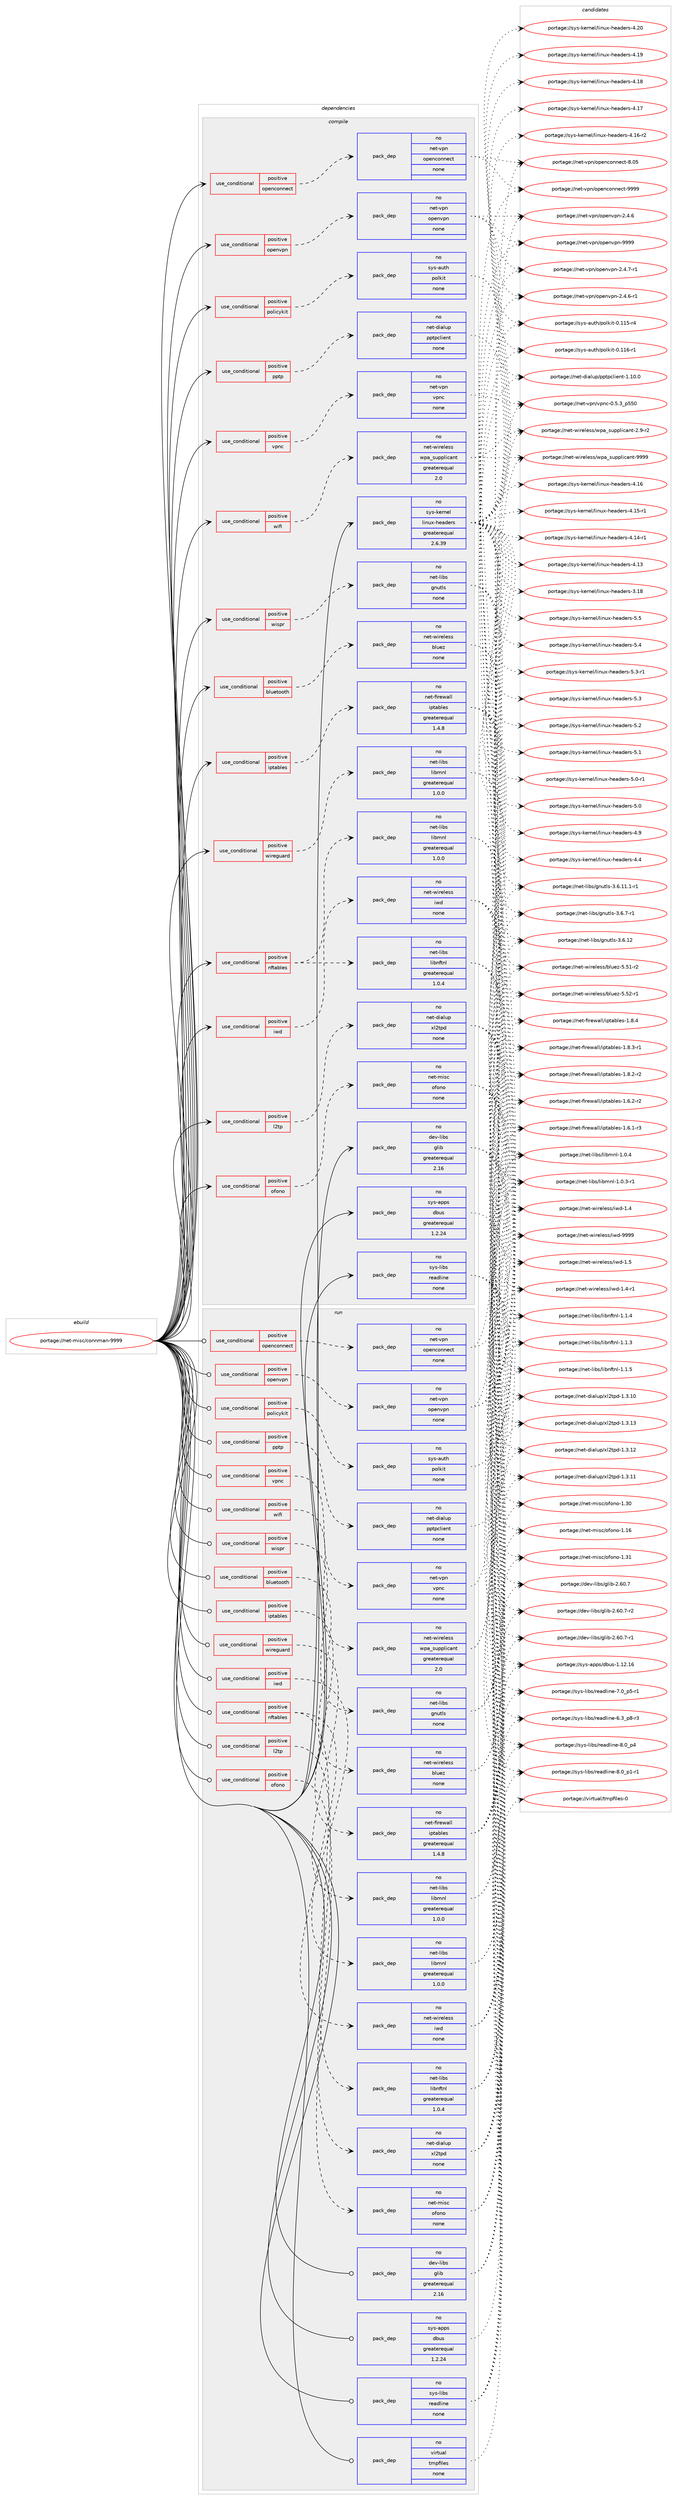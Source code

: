 digraph prolog {

# *************
# Graph options
# *************

newrank=true;
concentrate=true;
compound=true;
graph [rankdir=LR,fontname=Helvetica,fontsize=10,ranksep=1.5];#, ranksep=2.5, nodesep=0.2];
edge  [arrowhead=vee];
node  [fontname=Helvetica,fontsize=10];

# **********
# The ebuild
# **********

subgraph cluster_leftcol {
color=gray;
rank=same;
label=<<i>ebuild</i>>;
id [label="portage://net-misc/connman-9999", color=red, width=4, href="../net-misc/connman-9999.svg"];
}

# ****************
# The dependencies
# ****************

subgraph cluster_midcol {
color=gray;
label=<<i>dependencies</i>>;
subgraph cluster_compile {
fillcolor="#eeeeee";
style=filled;
label=<<i>compile</i>>;
subgraph cond18114 {
dependency84760 [label=<<TABLE BORDER="0" CELLBORDER="1" CELLSPACING="0" CELLPADDING="4"><TR><TD ROWSPAN="3" CELLPADDING="10">use_conditional</TD></TR><TR><TD>positive</TD></TR><TR><TD>bluetooth</TD></TR></TABLE>>, shape=none, color=red];
subgraph pack65014 {
dependency84761 [label=<<TABLE BORDER="0" CELLBORDER="1" CELLSPACING="0" CELLPADDING="4" WIDTH="220"><TR><TD ROWSPAN="6" CELLPADDING="30">pack_dep</TD></TR><TR><TD WIDTH="110">no</TD></TR><TR><TD>net-wireless</TD></TR><TR><TD>bluez</TD></TR><TR><TD>none</TD></TR><TR><TD></TD></TR></TABLE>>, shape=none, color=blue];
}
dependency84760:e -> dependency84761:w [weight=20,style="dashed",arrowhead="vee"];
}
id:e -> dependency84760:w [weight=20,style="solid",arrowhead="vee"];
subgraph cond18115 {
dependency84762 [label=<<TABLE BORDER="0" CELLBORDER="1" CELLSPACING="0" CELLPADDING="4"><TR><TD ROWSPAN="3" CELLPADDING="10">use_conditional</TD></TR><TR><TD>positive</TD></TR><TR><TD>iptables</TD></TR></TABLE>>, shape=none, color=red];
subgraph pack65015 {
dependency84763 [label=<<TABLE BORDER="0" CELLBORDER="1" CELLSPACING="0" CELLPADDING="4" WIDTH="220"><TR><TD ROWSPAN="6" CELLPADDING="30">pack_dep</TD></TR><TR><TD WIDTH="110">no</TD></TR><TR><TD>net-firewall</TD></TR><TR><TD>iptables</TD></TR><TR><TD>greaterequal</TD></TR><TR><TD>1.4.8</TD></TR></TABLE>>, shape=none, color=blue];
}
dependency84762:e -> dependency84763:w [weight=20,style="dashed",arrowhead="vee"];
}
id:e -> dependency84762:w [weight=20,style="solid",arrowhead="vee"];
subgraph cond18116 {
dependency84764 [label=<<TABLE BORDER="0" CELLBORDER="1" CELLSPACING="0" CELLPADDING="4"><TR><TD ROWSPAN="3" CELLPADDING="10">use_conditional</TD></TR><TR><TD>positive</TD></TR><TR><TD>iwd</TD></TR></TABLE>>, shape=none, color=red];
subgraph pack65016 {
dependency84765 [label=<<TABLE BORDER="0" CELLBORDER="1" CELLSPACING="0" CELLPADDING="4" WIDTH="220"><TR><TD ROWSPAN="6" CELLPADDING="30">pack_dep</TD></TR><TR><TD WIDTH="110">no</TD></TR><TR><TD>net-wireless</TD></TR><TR><TD>iwd</TD></TR><TR><TD>none</TD></TR><TR><TD></TD></TR></TABLE>>, shape=none, color=blue];
}
dependency84764:e -> dependency84765:w [weight=20,style="dashed",arrowhead="vee"];
}
id:e -> dependency84764:w [weight=20,style="solid",arrowhead="vee"];
subgraph cond18117 {
dependency84766 [label=<<TABLE BORDER="0" CELLBORDER="1" CELLSPACING="0" CELLPADDING="4"><TR><TD ROWSPAN="3" CELLPADDING="10">use_conditional</TD></TR><TR><TD>positive</TD></TR><TR><TD>l2tp</TD></TR></TABLE>>, shape=none, color=red];
subgraph pack65017 {
dependency84767 [label=<<TABLE BORDER="0" CELLBORDER="1" CELLSPACING="0" CELLPADDING="4" WIDTH="220"><TR><TD ROWSPAN="6" CELLPADDING="30">pack_dep</TD></TR><TR><TD WIDTH="110">no</TD></TR><TR><TD>net-dialup</TD></TR><TR><TD>xl2tpd</TD></TR><TR><TD>none</TD></TR><TR><TD></TD></TR></TABLE>>, shape=none, color=blue];
}
dependency84766:e -> dependency84767:w [weight=20,style="dashed",arrowhead="vee"];
}
id:e -> dependency84766:w [weight=20,style="solid",arrowhead="vee"];
subgraph cond18118 {
dependency84768 [label=<<TABLE BORDER="0" CELLBORDER="1" CELLSPACING="0" CELLPADDING="4"><TR><TD ROWSPAN="3" CELLPADDING="10">use_conditional</TD></TR><TR><TD>positive</TD></TR><TR><TD>nftables</TD></TR></TABLE>>, shape=none, color=red];
subgraph pack65018 {
dependency84769 [label=<<TABLE BORDER="0" CELLBORDER="1" CELLSPACING="0" CELLPADDING="4" WIDTH="220"><TR><TD ROWSPAN="6" CELLPADDING="30">pack_dep</TD></TR><TR><TD WIDTH="110">no</TD></TR><TR><TD>net-libs</TD></TR><TR><TD>libnftnl</TD></TR><TR><TD>greaterequal</TD></TR><TR><TD>1.0.4</TD></TR></TABLE>>, shape=none, color=blue];
}
dependency84768:e -> dependency84769:w [weight=20,style="dashed",arrowhead="vee"];
subgraph pack65019 {
dependency84770 [label=<<TABLE BORDER="0" CELLBORDER="1" CELLSPACING="0" CELLPADDING="4" WIDTH="220"><TR><TD ROWSPAN="6" CELLPADDING="30">pack_dep</TD></TR><TR><TD WIDTH="110">no</TD></TR><TR><TD>net-libs</TD></TR><TR><TD>libmnl</TD></TR><TR><TD>greaterequal</TD></TR><TR><TD>1.0.0</TD></TR></TABLE>>, shape=none, color=blue];
}
dependency84768:e -> dependency84770:w [weight=20,style="dashed",arrowhead="vee"];
}
id:e -> dependency84768:w [weight=20,style="solid",arrowhead="vee"];
subgraph cond18119 {
dependency84771 [label=<<TABLE BORDER="0" CELLBORDER="1" CELLSPACING="0" CELLPADDING="4"><TR><TD ROWSPAN="3" CELLPADDING="10">use_conditional</TD></TR><TR><TD>positive</TD></TR><TR><TD>ofono</TD></TR></TABLE>>, shape=none, color=red];
subgraph pack65020 {
dependency84772 [label=<<TABLE BORDER="0" CELLBORDER="1" CELLSPACING="0" CELLPADDING="4" WIDTH="220"><TR><TD ROWSPAN="6" CELLPADDING="30">pack_dep</TD></TR><TR><TD WIDTH="110">no</TD></TR><TR><TD>net-misc</TD></TR><TR><TD>ofono</TD></TR><TR><TD>none</TD></TR><TR><TD></TD></TR></TABLE>>, shape=none, color=blue];
}
dependency84771:e -> dependency84772:w [weight=20,style="dashed",arrowhead="vee"];
}
id:e -> dependency84771:w [weight=20,style="solid",arrowhead="vee"];
subgraph cond18120 {
dependency84773 [label=<<TABLE BORDER="0" CELLBORDER="1" CELLSPACING="0" CELLPADDING="4"><TR><TD ROWSPAN="3" CELLPADDING="10">use_conditional</TD></TR><TR><TD>positive</TD></TR><TR><TD>openconnect</TD></TR></TABLE>>, shape=none, color=red];
subgraph pack65021 {
dependency84774 [label=<<TABLE BORDER="0" CELLBORDER="1" CELLSPACING="0" CELLPADDING="4" WIDTH="220"><TR><TD ROWSPAN="6" CELLPADDING="30">pack_dep</TD></TR><TR><TD WIDTH="110">no</TD></TR><TR><TD>net-vpn</TD></TR><TR><TD>openconnect</TD></TR><TR><TD>none</TD></TR><TR><TD></TD></TR></TABLE>>, shape=none, color=blue];
}
dependency84773:e -> dependency84774:w [weight=20,style="dashed",arrowhead="vee"];
}
id:e -> dependency84773:w [weight=20,style="solid",arrowhead="vee"];
subgraph cond18121 {
dependency84775 [label=<<TABLE BORDER="0" CELLBORDER="1" CELLSPACING="0" CELLPADDING="4"><TR><TD ROWSPAN="3" CELLPADDING="10">use_conditional</TD></TR><TR><TD>positive</TD></TR><TR><TD>openvpn</TD></TR></TABLE>>, shape=none, color=red];
subgraph pack65022 {
dependency84776 [label=<<TABLE BORDER="0" CELLBORDER="1" CELLSPACING="0" CELLPADDING="4" WIDTH="220"><TR><TD ROWSPAN="6" CELLPADDING="30">pack_dep</TD></TR><TR><TD WIDTH="110">no</TD></TR><TR><TD>net-vpn</TD></TR><TR><TD>openvpn</TD></TR><TR><TD>none</TD></TR><TR><TD></TD></TR></TABLE>>, shape=none, color=blue];
}
dependency84775:e -> dependency84776:w [weight=20,style="dashed",arrowhead="vee"];
}
id:e -> dependency84775:w [weight=20,style="solid",arrowhead="vee"];
subgraph cond18122 {
dependency84777 [label=<<TABLE BORDER="0" CELLBORDER="1" CELLSPACING="0" CELLPADDING="4"><TR><TD ROWSPAN="3" CELLPADDING="10">use_conditional</TD></TR><TR><TD>positive</TD></TR><TR><TD>policykit</TD></TR></TABLE>>, shape=none, color=red];
subgraph pack65023 {
dependency84778 [label=<<TABLE BORDER="0" CELLBORDER="1" CELLSPACING="0" CELLPADDING="4" WIDTH="220"><TR><TD ROWSPAN="6" CELLPADDING="30">pack_dep</TD></TR><TR><TD WIDTH="110">no</TD></TR><TR><TD>sys-auth</TD></TR><TR><TD>polkit</TD></TR><TR><TD>none</TD></TR><TR><TD></TD></TR></TABLE>>, shape=none, color=blue];
}
dependency84777:e -> dependency84778:w [weight=20,style="dashed",arrowhead="vee"];
}
id:e -> dependency84777:w [weight=20,style="solid",arrowhead="vee"];
subgraph cond18123 {
dependency84779 [label=<<TABLE BORDER="0" CELLBORDER="1" CELLSPACING="0" CELLPADDING="4"><TR><TD ROWSPAN="3" CELLPADDING="10">use_conditional</TD></TR><TR><TD>positive</TD></TR><TR><TD>pptp</TD></TR></TABLE>>, shape=none, color=red];
subgraph pack65024 {
dependency84780 [label=<<TABLE BORDER="0" CELLBORDER="1" CELLSPACING="0" CELLPADDING="4" WIDTH="220"><TR><TD ROWSPAN="6" CELLPADDING="30">pack_dep</TD></TR><TR><TD WIDTH="110">no</TD></TR><TR><TD>net-dialup</TD></TR><TR><TD>pptpclient</TD></TR><TR><TD>none</TD></TR><TR><TD></TD></TR></TABLE>>, shape=none, color=blue];
}
dependency84779:e -> dependency84780:w [weight=20,style="dashed",arrowhead="vee"];
}
id:e -> dependency84779:w [weight=20,style="solid",arrowhead="vee"];
subgraph cond18124 {
dependency84781 [label=<<TABLE BORDER="0" CELLBORDER="1" CELLSPACING="0" CELLPADDING="4"><TR><TD ROWSPAN="3" CELLPADDING="10">use_conditional</TD></TR><TR><TD>positive</TD></TR><TR><TD>vpnc</TD></TR></TABLE>>, shape=none, color=red];
subgraph pack65025 {
dependency84782 [label=<<TABLE BORDER="0" CELLBORDER="1" CELLSPACING="0" CELLPADDING="4" WIDTH="220"><TR><TD ROWSPAN="6" CELLPADDING="30">pack_dep</TD></TR><TR><TD WIDTH="110">no</TD></TR><TR><TD>net-vpn</TD></TR><TR><TD>vpnc</TD></TR><TR><TD>none</TD></TR><TR><TD></TD></TR></TABLE>>, shape=none, color=blue];
}
dependency84781:e -> dependency84782:w [weight=20,style="dashed",arrowhead="vee"];
}
id:e -> dependency84781:w [weight=20,style="solid",arrowhead="vee"];
subgraph cond18125 {
dependency84783 [label=<<TABLE BORDER="0" CELLBORDER="1" CELLSPACING="0" CELLPADDING="4"><TR><TD ROWSPAN="3" CELLPADDING="10">use_conditional</TD></TR><TR><TD>positive</TD></TR><TR><TD>wifi</TD></TR></TABLE>>, shape=none, color=red];
subgraph pack65026 {
dependency84784 [label=<<TABLE BORDER="0" CELLBORDER="1" CELLSPACING="0" CELLPADDING="4" WIDTH="220"><TR><TD ROWSPAN="6" CELLPADDING="30">pack_dep</TD></TR><TR><TD WIDTH="110">no</TD></TR><TR><TD>net-wireless</TD></TR><TR><TD>wpa_supplicant</TD></TR><TR><TD>greaterequal</TD></TR><TR><TD>2.0</TD></TR></TABLE>>, shape=none, color=blue];
}
dependency84783:e -> dependency84784:w [weight=20,style="dashed",arrowhead="vee"];
}
id:e -> dependency84783:w [weight=20,style="solid",arrowhead="vee"];
subgraph cond18126 {
dependency84785 [label=<<TABLE BORDER="0" CELLBORDER="1" CELLSPACING="0" CELLPADDING="4"><TR><TD ROWSPAN="3" CELLPADDING="10">use_conditional</TD></TR><TR><TD>positive</TD></TR><TR><TD>wireguard</TD></TR></TABLE>>, shape=none, color=red];
subgraph pack65027 {
dependency84786 [label=<<TABLE BORDER="0" CELLBORDER="1" CELLSPACING="0" CELLPADDING="4" WIDTH="220"><TR><TD ROWSPAN="6" CELLPADDING="30">pack_dep</TD></TR><TR><TD WIDTH="110">no</TD></TR><TR><TD>net-libs</TD></TR><TR><TD>libmnl</TD></TR><TR><TD>greaterequal</TD></TR><TR><TD>1.0.0</TD></TR></TABLE>>, shape=none, color=blue];
}
dependency84785:e -> dependency84786:w [weight=20,style="dashed",arrowhead="vee"];
}
id:e -> dependency84785:w [weight=20,style="solid",arrowhead="vee"];
subgraph cond18127 {
dependency84787 [label=<<TABLE BORDER="0" CELLBORDER="1" CELLSPACING="0" CELLPADDING="4"><TR><TD ROWSPAN="3" CELLPADDING="10">use_conditional</TD></TR><TR><TD>positive</TD></TR><TR><TD>wispr</TD></TR></TABLE>>, shape=none, color=red];
subgraph pack65028 {
dependency84788 [label=<<TABLE BORDER="0" CELLBORDER="1" CELLSPACING="0" CELLPADDING="4" WIDTH="220"><TR><TD ROWSPAN="6" CELLPADDING="30">pack_dep</TD></TR><TR><TD WIDTH="110">no</TD></TR><TR><TD>net-libs</TD></TR><TR><TD>gnutls</TD></TR><TR><TD>none</TD></TR><TR><TD></TD></TR></TABLE>>, shape=none, color=blue];
}
dependency84787:e -> dependency84788:w [weight=20,style="dashed",arrowhead="vee"];
}
id:e -> dependency84787:w [weight=20,style="solid",arrowhead="vee"];
subgraph pack65029 {
dependency84789 [label=<<TABLE BORDER="0" CELLBORDER="1" CELLSPACING="0" CELLPADDING="4" WIDTH="220"><TR><TD ROWSPAN="6" CELLPADDING="30">pack_dep</TD></TR><TR><TD WIDTH="110">no</TD></TR><TR><TD>dev-libs</TD></TR><TR><TD>glib</TD></TR><TR><TD>greaterequal</TD></TR><TR><TD>2.16</TD></TR></TABLE>>, shape=none, color=blue];
}
id:e -> dependency84789:w [weight=20,style="solid",arrowhead="vee"];
subgraph pack65030 {
dependency84790 [label=<<TABLE BORDER="0" CELLBORDER="1" CELLSPACING="0" CELLPADDING="4" WIDTH="220"><TR><TD ROWSPAN="6" CELLPADDING="30">pack_dep</TD></TR><TR><TD WIDTH="110">no</TD></TR><TR><TD>sys-apps</TD></TR><TR><TD>dbus</TD></TR><TR><TD>greaterequal</TD></TR><TR><TD>1.2.24</TD></TR></TABLE>>, shape=none, color=blue];
}
id:e -> dependency84790:w [weight=20,style="solid",arrowhead="vee"];
subgraph pack65031 {
dependency84791 [label=<<TABLE BORDER="0" CELLBORDER="1" CELLSPACING="0" CELLPADDING="4" WIDTH="220"><TR><TD ROWSPAN="6" CELLPADDING="30">pack_dep</TD></TR><TR><TD WIDTH="110">no</TD></TR><TR><TD>sys-kernel</TD></TR><TR><TD>linux-headers</TD></TR><TR><TD>greaterequal</TD></TR><TR><TD>2.6.39</TD></TR></TABLE>>, shape=none, color=blue];
}
id:e -> dependency84791:w [weight=20,style="solid",arrowhead="vee"];
subgraph pack65032 {
dependency84792 [label=<<TABLE BORDER="0" CELLBORDER="1" CELLSPACING="0" CELLPADDING="4" WIDTH="220"><TR><TD ROWSPAN="6" CELLPADDING="30">pack_dep</TD></TR><TR><TD WIDTH="110">no</TD></TR><TR><TD>sys-libs</TD></TR><TR><TD>readline</TD></TR><TR><TD>none</TD></TR><TR><TD></TD></TR></TABLE>>, shape=none, color=blue];
}
id:e -> dependency84792:w [weight=20,style="solid",arrowhead="vee"];
}
subgraph cluster_compileandrun {
fillcolor="#eeeeee";
style=filled;
label=<<i>compile and run</i>>;
}
subgraph cluster_run {
fillcolor="#eeeeee";
style=filled;
label=<<i>run</i>>;
subgraph cond18128 {
dependency84793 [label=<<TABLE BORDER="0" CELLBORDER="1" CELLSPACING="0" CELLPADDING="4"><TR><TD ROWSPAN="3" CELLPADDING="10">use_conditional</TD></TR><TR><TD>positive</TD></TR><TR><TD>bluetooth</TD></TR></TABLE>>, shape=none, color=red];
subgraph pack65033 {
dependency84794 [label=<<TABLE BORDER="0" CELLBORDER="1" CELLSPACING="0" CELLPADDING="4" WIDTH="220"><TR><TD ROWSPAN="6" CELLPADDING="30">pack_dep</TD></TR><TR><TD WIDTH="110">no</TD></TR><TR><TD>net-wireless</TD></TR><TR><TD>bluez</TD></TR><TR><TD>none</TD></TR><TR><TD></TD></TR></TABLE>>, shape=none, color=blue];
}
dependency84793:e -> dependency84794:w [weight=20,style="dashed",arrowhead="vee"];
}
id:e -> dependency84793:w [weight=20,style="solid",arrowhead="odot"];
subgraph cond18129 {
dependency84795 [label=<<TABLE BORDER="0" CELLBORDER="1" CELLSPACING="0" CELLPADDING="4"><TR><TD ROWSPAN="3" CELLPADDING="10">use_conditional</TD></TR><TR><TD>positive</TD></TR><TR><TD>iptables</TD></TR></TABLE>>, shape=none, color=red];
subgraph pack65034 {
dependency84796 [label=<<TABLE BORDER="0" CELLBORDER="1" CELLSPACING="0" CELLPADDING="4" WIDTH="220"><TR><TD ROWSPAN="6" CELLPADDING="30">pack_dep</TD></TR><TR><TD WIDTH="110">no</TD></TR><TR><TD>net-firewall</TD></TR><TR><TD>iptables</TD></TR><TR><TD>greaterequal</TD></TR><TR><TD>1.4.8</TD></TR></TABLE>>, shape=none, color=blue];
}
dependency84795:e -> dependency84796:w [weight=20,style="dashed",arrowhead="vee"];
}
id:e -> dependency84795:w [weight=20,style="solid",arrowhead="odot"];
subgraph cond18130 {
dependency84797 [label=<<TABLE BORDER="0" CELLBORDER="1" CELLSPACING="0" CELLPADDING="4"><TR><TD ROWSPAN="3" CELLPADDING="10">use_conditional</TD></TR><TR><TD>positive</TD></TR><TR><TD>iwd</TD></TR></TABLE>>, shape=none, color=red];
subgraph pack65035 {
dependency84798 [label=<<TABLE BORDER="0" CELLBORDER="1" CELLSPACING="0" CELLPADDING="4" WIDTH="220"><TR><TD ROWSPAN="6" CELLPADDING="30">pack_dep</TD></TR><TR><TD WIDTH="110">no</TD></TR><TR><TD>net-wireless</TD></TR><TR><TD>iwd</TD></TR><TR><TD>none</TD></TR><TR><TD></TD></TR></TABLE>>, shape=none, color=blue];
}
dependency84797:e -> dependency84798:w [weight=20,style="dashed",arrowhead="vee"];
}
id:e -> dependency84797:w [weight=20,style="solid",arrowhead="odot"];
subgraph cond18131 {
dependency84799 [label=<<TABLE BORDER="0" CELLBORDER="1" CELLSPACING="0" CELLPADDING="4"><TR><TD ROWSPAN="3" CELLPADDING="10">use_conditional</TD></TR><TR><TD>positive</TD></TR><TR><TD>l2tp</TD></TR></TABLE>>, shape=none, color=red];
subgraph pack65036 {
dependency84800 [label=<<TABLE BORDER="0" CELLBORDER="1" CELLSPACING="0" CELLPADDING="4" WIDTH="220"><TR><TD ROWSPAN="6" CELLPADDING="30">pack_dep</TD></TR><TR><TD WIDTH="110">no</TD></TR><TR><TD>net-dialup</TD></TR><TR><TD>xl2tpd</TD></TR><TR><TD>none</TD></TR><TR><TD></TD></TR></TABLE>>, shape=none, color=blue];
}
dependency84799:e -> dependency84800:w [weight=20,style="dashed",arrowhead="vee"];
}
id:e -> dependency84799:w [weight=20,style="solid",arrowhead="odot"];
subgraph cond18132 {
dependency84801 [label=<<TABLE BORDER="0" CELLBORDER="1" CELLSPACING="0" CELLPADDING="4"><TR><TD ROWSPAN="3" CELLPADDING="10">use_conditional</TD></TR><TR><TD>positive</TD></TR><TR><TD>nftables</TD></TR></TABLE>>, shape=none, color=red];
subgraph pack65037 {
dependency84802 [label=<<TABLE BORDER="0" CELLBORDER="1" CELLSPACING="0" CELLPADDING="4" WIDTH="220"><TR><TD ROWSPAN="6" CELLPADDING="30">pack_dep</TD></TR><TR><TD WIDTH="110">no</TD></TR><TR><TD>net-libs</TD></TR><TR><TD>libnftnl</TD></TR><TR><TD>greaterequal</TD></TR><TR><TD>1.0.4</TD></TR></TABLE>>, shape=none, color=blue];
}
dependency84801:e -> dependency84802:w [weight=20,style="dashed",arrowhead="vee"];
subgraph pack65038 {
dependency84803 [label=<<TABLE BORDER="0" CELLBORDER="1" CELLSPACING="0" CELLPADDING="4" WIDTH="220"><TR><TD ROWSPAN="6" CELLPADDING="30">pack_dep</TD></TR><TR><TD WIDTH="110">no</TD></TR><TR><TD>net-libs</TD></TR><TR><TD>libmnl</TD></TR><TR><TD>greaterequal</TD></TR><TR><TD>1.0.0</TD></TR></TABLE>>, shape=none, color=blue];
}
dependency84801:e -> dependency84803:w [weight=20,style="dashed",arrowhead="vee"];
}
id:e -> dependency84801:w [weight=20,style="solid",arrowhead="odot"];
subgraph cond18133 {
dependency84804 [label=<<TABLE BORDER="0" CELLBORDER="1" CELLSPACING="0" CELLPADDING="4"><TR><TD ROWSPAN="3" CELLPADDING="10">use_conditional</TD></TR><TR><TD>positive</TD></TR><TR><TD>ofono</TD></TR></TABLE>>, shape=none, color=red];
subgraph pack65039 {
dependency84805 [label=<<TABLE BORDER="0" CELLBORDER="1" CELLSPACING="0" CELLPADDING="4" WIDTH="220"><TR><TD ROWSPAN="6" CELLPADDING="30">pack_dep</TD></TR><TR><TD WIDTH="110">no</TD></TR><TR><TD>net-misc</TD></TR><TR><TD>ofono</TD></TR><TR><TD>none</TD></TR><TR><TD></TD></TR></TABLE>>, shape=none, color=blue];
}
dependency84804:e -> dependency84805:w [weight=20,style="dashed",arrowhead="vee"];
}
id:e -> dependency84804:w [weight=20,style="solid",arrowhead="odot"];
subgraph cond18134 {
dependency84806 [label=<<TABLE BORDER="0" CELLBORDER="1" CELLSPACING="0" CELLPADDING="4"><TR><TD ROWSPAN="3" CELLPADDING="10">use_conditional</TD></TR><TR><TD>positive</TD></TR><TR><TD>openconnect</TD></TR></TABLE>>, shape=none, color=red];
subgraph pack65040 {
dependency84807 [label=<<TABLE BORDER="0" CELLBORDER="1" CELLSPACING="0" CELLPADDING="4" WIDTH="220"><TR><TD ROWSPAN="6" CELLPADDING="30">pack_dep</TD></TR><TR><TD WIDTH="110">no</TD></TR><TR><TD>net-vpn</TD></TR><TR><TD>openconnect</TD></TR><TR><TD>none</TD></TR><TR><TD></TD></TR></TABLE>>, shape=none, color=blue];
}
dependency84806:e -> dependency84807:w [weight=20,style="dashed",arrowhead="vee"];
}
id:e -> dependency84806:w [weight=20,style="solid",arrowhead="odot"];
subgraph cond18135 {
dependency84808 [label=<<TABLE BORDER="0" CELLBORDER="1" CELLSPACING="0" CELLPADDING="4"><TR><TD ROWSPAN="3" CELLPADDING="10">use_conditional</TD></TR><TR><TD>positive</TD></TR><TR><TD>openvpn</TD></TR></TABLE>>, shape=none, color=red];
subgraph pack65041 {
dependency84809 [label=<<TABLE BORDER="0" CELLBORDER="1" CELLSPACING="0" CELLPADDING="4" WIDTH="220"><TR><TD ROWSPAN="6" CELLPADDING="30">pack_dep</TD></TR><TR><TD WIDTH="110">no</TD></TR><TR><TD>net-vpn</TD></TR><TR><TD>openvpn</TD></TR><TR><TD>none</TD></TR><TR><TD></TD></TR></TABLE>>, shape=none, color=blue];
}
dependency84808:e -> dependency84809:w [weight=20,style="dashed",arrowhead="vee"];
}
id:e -> dependency84808:w [weight=20,style="solid",arrowhead="odot"];
subgraph cond18136 {
dependency84810 [label=<<TABLE BORDER="0" CELLBORDER="1" CELLSPACING="0" CELLPADDING="4"><TR><TD ROWSPAN="3" CELLPADDING="10">use_conditional</TD></TR><TR><TD>positive</TD></TR><TR><TD>policykit</TD></TR></TABLE>>, shape=none, color=red];
subgraph pack65042 {
dependency84811 [label=<<TABLE BORDER="0" CELLBORDER="1" CELLSPACING="0" CELLPADDING="4" WIDTH="220"><TR><TD ROWSPAN="6" CELLPADDING="30">pack_dep</TD></TR><TR><TD WIDTH="110">no</TD></TR><TR><TD>sys-auth</TD></TR><TR><TD>polkit</TD></TR><TR><TD>none</TD></TR><TR><TD></TD></TR></TABLE>>, shape=none, color=blue];
}
dependency84810:e -> dependency84811:w [weight=20,style="dashed",arrowhead="vee"];
}
id:e -> dependency84810:w [weight=20,style="solid",arrowhead="odot"];
subgraph cond18137 {
dependency84812 [label=<<TABLE BORDER="0" CELLBORDER="1" CELLSPACING="0" CELLPADDING="4"><TR><TD ROWSPAN="3" CELLPADDING="10">use_conditional</TD></TR><TR><TD>positive</TD></TR><TR><TD>pptp</TD></TR></TABLE>>, shape=none, color=red];
subgraph pack65043 {
dependency84813 [label=<<TABLE BORDER="0" CELLBORDER="1" CELLSPACING="0" CELLPADDING="4" WIDTH="220"><TR><TD ROWSPAN="6" CELLPADDING="30">pack_dep</TD></TR><TR><TD WIDTH="110">no</TD></TR><TR><TD>net-dialup</TD></TR><TR><TD>pptpclient</TD></TR><TR><TD>none</TD></TR><TR><TD></TD></TR></TABLE>>, shape=none, color=blue];
}
dependency84812:e -> dependency84813:w [weight=20,style="dashed",arrowhead="vee"];
}
id:e -> dependency84812:w [weight=20,style="solid",arrowhead="odot"];
subgraph cond18138 {
dependency84814 [label=<<TABLE BORDER="0" CELLBORDER="1" CELLSPACING="0" CELLPADDING="4"><TR><TD ROWSPAN="3" CELLPADDING="10">use_conditional</TD></TR><TR><TD>positive</TD></TR><TR><TD>vpnc</TD></TR></TABLE>>, shape=none, color=red];
subgraph pack65044 {
dependency84815 [label=<<TABLE BORDER="0" CELLBORDER="1" CELLSPACING="0" CELLPADDING="4" WIDTH="220"><TR><TD ROWSPAN="6" CELLPADDING="30">pack_dep</TD></TR><TR><TD WIDTH="110">no</TD></TR><TR><TD>net-vpn</TD></TR><TR><TD>vpnc</TD></TR><TR><TD>none</TD></TR><TR><TD></TD></TR></TABLE>>, shape=none, color=blue];
}
dependency84814:e -> dependency84815:w [weight=20,style="dashed",arrowhead="vee"];
}
id:e -> dependency84814:w [weight=20,style="solid",arrowhead="odot"];
subgraph cond18139 {
dependency84816 [label=<<TABLE BORDER="0" CELLBORDER="1" CELLSPACING="0" CELLPADDING="4"><TR><TD ROWSPAN="3" CELLPADDING="10">use_conditional</TD></TR><TR><TD>positive</TD></TR><TR><TD>wifi</TD></TR></TABLE>>, shape=none, color=red];
subgraph pack65045 {
dependency84817 [label=<<TABLE BORDER="0" CELLBORDER="1" CELLSPACING="0" CELLPADDING="4" WIDTH="220"><TR><TD ROWSPAN="6" CELLPADDING="30">pack_dep</TD></TR><TR><TD WIDTH="110">no</TD></TR><TR><TD>net-wireless</TD></TR><TR><TD>wpa_supplicant</TD></TR><TR><TD>greaterequal</TD></TR><TR><TD>2.0</TD></TR></TABLE>>, shape=none, color=blue];
}
dependency84816:e -> dependency84817:w [weight=20,style="dashed",arrowhead="vee"];
}
id:e -> dependency84816:w [weight=20,style="solid",arrowhead="odot"];
subgraph cond18140 {
dependency84818 [label=<<TABLE BORDER="0" CELLBORDER="1" CELLSPACING="0" CELLPADDING="4"><TR><TD ROWSPAN="3" CELLPADDING="10">use_conditional</TD></TR><TR><TD>positive</TD></TR><TR><TD>wireguard</TD></TR></TABLE>>, shape=none, color=red];
subgraph pack65046 {
dependency84819 [label=<<TABLE BORDER="0" CELLBORDER="1" CELLSPACING="0" CELLPADDING="4" WIDTH="220"><TR><TD ROWSPAN="6" CELLPADDING="30">pack_dep</TD></TR><TR><TD WIDTH="110">no</TD></TR><TR><TD>net-libs</TD></TR><TR><TD>libmnl</TD></TR><TR><TD>greaterequal</TD></TR><TR><TD>1.0.0</TD></TR></TABLE>>, shape=none, color=blue];
}
dependency84818:e -> dependency84819:w [weight=20,style="dashed",arrowhead="vee"];
}
id:e -> dependency84818:w [weight=20,style="solid",arrowhead="odot"];
subgraph cond18141 {
dependency84820 [label=<<TABLE BORDER="0" CELLBORDER="1" CELLSPACING="0" CELLPADDING="4"><TR><TD ROWSPAN="3" CELLPADDING="10">use_conditional</TD></TR><TR><TD>positive</TD></TR><TR><TD>wispr</TD></TR></TABLE>>, shape=none, color=red];
subgraph pack65047 {
dependency84821 [label=<<TABLE BORDER="0" CELLBORDER="1" CELLSPACING="0" CELLPADDING="4" WIDTH="220"><TR><TD ROWSPAN="6" CELLPADDING="30">pack_dep</TD></TR><TR><TD WIDTH="110">no</TD></TR><TR><TD>net-libs</TD></TR><TR><TD>gnutls</TD></TR><TR><TD>none</TD></TR><TR><TD></TD></TR></TABLE>>, shape=none, color=blue];
}
dependency84820:e -> dependency84821:w [weight=20,style="dashed",arrowhead="vee"];
}
id:e -> dependency84820:w [weight=20,style="solid",arrowhead="odot"];
subgraph pack65048 {
dependency84822 [label=<<TABLE BORDER="0" CELLBORDER="1" CELLSPACING="0" CELLPADDING="4" WIDTH="220"><TR><TD ROWSPAN="6" CELLPADDING="30">pack_dep</TD></TR><TR><TD WIDTH="110">no</TD></TR><TR><TD>dev-libs</TD></TR><TR><TD>glib</TD></TR><TR><TD>greaterequal</TD></TR><TR><TD>2.16</TD></TR></TABLE>>, shape=none, color=blue];
}
id:e -> dependency84822:w [weight=20,style="solid",arrowhead="odot"];
subgraph pack65049 {
dependency84823 [label=<<TABLE BORDER="0" CELLBORDER="1" CELLSPACING="0" CELLPADDING="4" WIDTH="220"><TR><TD ROWSPAN="6" CELLPADDING="30">pack_dep</TD></TR><TR><TD WIDTH="110">no</TD></TR><TR><TD>sys-apps</TD></TR><TR><TD>dbus</TD></TR><TR><TD>greaterequal</TD></TR><TR><TD>1.2.24</TD></TR></TABLE>>, shape=none, color=blue];
}
id:e -> dependency84823:w [weight=20,style="solid",arrowhead="odot"];
subgraph pack65050 {
dependency84824 [label=<<TABLE BORDER="0" CELLBORDER="1" CELLSPACING="0" CELLPADDING="4" WIDTH="220"><TR><TD ROWSPAN="6" CELLPADDING="30">pack_dep</TD></TR><TR><TD WIDTH="110">no</TD></TR><TR><TD>sys-libs</TD></TR><TR><TD>readline</TD></TR><TR><TD>none</TD></TR><TR><TD></TD></TR></TABLE>>, shape=none, color=blue];
}
id:e -> dependency84824:w [weight=20,style="solid",arrowhead="odot"];
subgraph pack65051 {
dependency84825 [label=<<TABLE BORDER="0" CELLBORDER="1" CELLSPACING="0" CELLPADDING="4" WIDTH="220"><TR><TD ROWSPAN="6" CELLPADDING="30">pack_dep</TD></TR><TR><TD WIDTH="110">no</TD></TR><TR><TD>virtual</TD></TR><TR><TD>tmpfiles</TD></TR><TR><TD>none</TD></TR><TR><TD></TD></TR></TABLE>>, shape=none, color=blue];
}
id:e -> dependency84825:w [weight=20,style="solid",arrowhead="odot"];
}
}

# **************
# The candidates
# **************

subgraph cluster_choices {
rank=same;
color=gray;
label=<<i>candidates</i>>;

subgraph choice65014 {
color=black;
nodesep=1;
choice11010111645119105114101108101115115479810811710112245534653504511449 [label="portage://net-wireless/bluez-5.52-r1", color=red, width=4,href="../net-wireless/bluez-5.52-r1.svg"];
choice11010111645119105114101108101115115479810811710112245534653494511450 [label="portage://net-wireless/bluez-5.51-r2", color=red, width=4,href="../net-wireless/bluez-5.51-r2.svg"];
dependency84761:e -> choice11010111645119105114101108101115115479810811710112245534653504511449:w [style=dotted,weight="100"];
dependency84761:e -> choice11010111645119105114101108101115115479810811710112245534653494511450:w [style=dotted,weight="100"];
}
subgraph choice65015 {
color=black;
nodesep=1;
choice1101011164510210511410111997108108471051121169798108101115454946564652 [label="portage://net-firewall/iptables-1.8.4", color=red, width=4,href="../net-firewall/iptables-1.8.4.svg"];
choice11010111645102105114101119971081084710511211697981081011154549465646514511449 [label="portage://net-firewall/iptables-1.8.3-r1", color=red, width=4,href="../net-firewall/iptables-1.8.3-r1.svg"];
choice11010111645102105114101119971081084710511211697981081011154549465646504511450 [label="portage://net-firewall/iptables-1.8.2-r2", color=red, width=4,href="../net-firewall/iptables-1.8.2-r2.svg"];
choice11010111645102105114101119971081084710511211697981081011154549465446504511450 [label="portage://net-firewall/iptables-1.6.2-r2", color=red, width=4,href="../net-firewall/iptables-1.6.2-r2.svg"];
choice11010111645102105114101119971081084710511211697981081011154549465446494511451 [label="portage://net-firewall/iptables-1.6.1-r3", color=red, width=4,href="../net-firewall/iptables-1.6.1-r3.svg"];
dependency84763:e -> choice1101011164510210511410111997108108471051121169798108101115454946564652:w [style=dotted,weight="100"];
dependency84763:e -> choice11010111645102105114101119971081084710511211697981081011154549465646514511449:w [style=dotted,weight="100"];
dependency84763:e -> choice11010111645102105114101119971081084710511211697981081011154549465646504511450:w [style=dotted,weight="100"];
dependency84763:e -> choice11010111645102105114101119971081084710511211697981081011154549465446504511450:w [style=dotted,weight="100"];
dependency84763:e -> choice11010111645102105114101119971081084710511211697981081011154549465446494511451:w [style=dotted,weight="100"];
}
subgraph choice65016 {
color=black;
nodesep=1;
choice11010111645119105114101108101115115471051191004557575757 [label="portage://net-wireless/iwd-9999", color=red, width=4,href="../net-wireless/iwd-9999.svg"];
choice110101116451191051141011081011151154710511910045494653 [label="portage://net-wireless/iwd-1.5", color=red, width=4,href="../net-wireless/iwd-1.5.svg"];
choice1101011164511910511410110810111511547105119100454946524511449 [label="portage://net-wireless/iwd-1.4-r1", color=red, width=4,href="../net-wireless/iwd-1.4-r1.svg"];
choice110101116451191051141011081011151154710511910045494652 [label="portage://net-wireless/iwd-1.4", color=red, width=4,href="../net-wireless/iwd-1.4.svg"];
dependency84765:e -> choice11010111645119105114101108101115115471051191004557575757:w [style=dotted,weight="100"];
dependency84765:e -> choice110101116451191051141011081011151154710511910045494653:w [style=dotted,weight="100"];
dependency84765:e -> choice1101011164511910511410110810111511547105119100454946524511449:w [style=dotted,weight="100"];
dependency84765:e -> choice110101116451191051141011081011151154710511910045494652:w [style=dotted,weight="100"];
}
subgraph choice65017 {
color=black;
nodesep=1;
choice1101011164510010597108117112471201085011611210045494651464951 [label="portage://net-dialup/xl2tpd-1.3.13", color=red, width=4,href="../net-dialup/xl2tpd-1.3.13.svg"];
choice1101011164510010597108117112471201085011611210045494651464950 [label="portage://net-dialup/xl2tpd-1.3.12", color=red, width=4,href="../net-dialup/xl2tpd-1.3.12.svg"];
choice1101011164510010597108117112471201085011611210045494651464949 [label="portage://net-dialup/xl2tpd-1.3.11", color=red, width=4,href="../net-dialup/xl2tpd-1.3.11.svg"];
choice1101011164510010597108117112471201085011611210045494651464948 [label="portage://net-dialup/xl2tpd-1.3.10", color=red, width=4,href="../net-dialup/xl2tpd-1.3.10.svg"];
dependency84767:e -> choice1101011164510010597108117112471201085011611210045494651464951:w [style=dotted,weight="100"];
dependency84767:e -> choice1101011164510010597108117112471201085011611210045494651464950:w [style=dotted,weight="100"];
dependency84767:e -> choice1101011164510010597108117112471201085011611210045494651464949:w [style=dotted,weight="100"];
dependency84767:e -> choice1101011164510010597108117112471201085011611210045494651464948:w [style=dotted,weight="100"];
}
subgraph choice65018 {
color=black;
nodesep=1;
choice11010111645108105981154710810598110102116110108454946494653 [label="portage://net-libs/libnftnl-1.1.5", color=red, width=4,href="../net-libs/libnftnl-1.1.5.svg"];
choice11010111645108105981154710810598110102116110108454946494652 [label="portage://net-libs/libnftnl-1.1.4", color=red, width=4,href="../net-libs/libnftnl-1.1.4.svg"];
choice11010111645108105981154710810598110102116110108454946494651 [label="portage://net-libs/libnftnl-1.1.3", color=red, width=4,href="../net-libs/libnftnl-1.1.3.svg"];
dependency84769:e -> choice11010111645108105981154710810598110102116110108454946494653:w [style=dotted,weight="100"];
dependency84769:e -> choice11010111645108105981154710810598110102116110108454946494652:w [style=dotted,weight="100"];
dependency84769:e -> choice11010111645108105981154710810598110102116110108454946494651:w [style=dotted,weight="100"];
}
subgraph choice65019 {
color=black;
nodesep=1;
choice11010111645108105981154710810598109110108454946484652 [label="portage://net-libs/libmnl-1.0.4", color=red, width=4,href="../net-libs/libmnl-1.0.4.svg"];
choice110101116451081059811547108105981091101084549464846514511449 [label="portage://net-libs/libmnl-1.0.3-r1", color=red, width=4,href="../net-libs/libmnl-1.0.3-r1.svg"];
dependency84770:e -> choice11010111645108105981154710810598109110108454946484652:w [style=dotted,weight="100"];
dependency84770:e -> choice110101116451081059811547108105981091101084549464846514511449:w [style=dotted,weight="100"];
}
subgraph choice65020 {
color=black;
nodesep=1;
choice1101011164510910511599471111021111101114549465149 [label="portage://net-misc/ofono-1.31", color=red, width=4,href="../net-misc/ofono-1.31.svg"];
choice1101011164510910511599471111021111101114549465148 [label="portage://net-misc/ofono-1.30", color=red, width=4,href="../net-misc/ofono-1.30.svg"];
choice1101011164510910511599471111021111101114549464954 [label="portage://net-misc/ofono-1.16", color=red, width=4,href="../net-misc/ofono-1.16.svg"];
dependency84772:e -> choice1101011164510910511599471111021111101114549465149:w [style=dotted,weight="100"];
dependency84772:e -> choice1101011164510910511599471111021111101114549465148:w [style=dotted,weight="100"];
dependency84772:e -> choice1101011164510910511599471111021111101114549464954:w [style=dotted,weight="100"];
}
subgraph choice65021 {
color=black;
nodesep=1;
choice110101116451181121104711111210111099111110110101991164557575757 [label="portage://net-vpn/openconnect-9999", color=red, width=4,href="../net-vpn/openconnect-9999.svg"];
choice110101116451181121104711111210111099111110110101991164556464853 [label="portage://net-vpn/openconnect-8.05", color=red, width=4,href="../net-vpn/openconnect-8.05.svg"];
dependency84774:e -> choice110101116451181121104711111210111099111110110101991164557575757:w [style=dotted,weight="100"];
dependency84774:e -> choice110101116451181121104711111210111099111110110101991164556464853:w [style=dotted,weight="100"];
}
subgraph choice65022 {
color=black;
nodesep=1;
choice11010111645118112110471111121011101181121104557575757 [label="portage://net-vpn/openvpn-9999", color=red, width=4,href="../net-vpn/openvpn-9999.svg"];
choice11010111645118112110471111121011101181121104550465246554511449 [label="portage://net-vpn/openvpn-2.4.7-r1", color=red, width=4,href="../net-vpn/openvpn-2.4.7-r1.svg"];
choice11010111645118112110471111121011101181121104550465246544511449 [label="portage://net-vpn/openvpn-2.4.6-r1", color=red, width=4,href="../net-vpn/openvpn-2.4.6-r1.svg"];
choice1101011164511811211047111112101110118112110455046524654 [label="portage://net-vpn/openvpn-2.4.6", color=red, width=4,href="../net-vpn/openvpn-2.4.6.svg"];
dependency84776:e -> choice11010111645118112110471111121011101181121104557575757:w [style=dotted,weight="100"];
dependency84776:e -> choice11010111645118112110471111121011101181121104550465246554511449:w [style=dotted,weight="100"];
dependency84776:e -> choice11010111645118112110471111121011101181121104550465246544511449:w [style=dotted,weight="100"];
dependency84776:e -> choice1101011164511811211047111112101110118112110455046524654:w [style=dotted,weight="100"];
}
subgraph choice65023 {
color=black;
nodesep=1;
choice1151211154597117116104471121111081071051164548464949544511449 [label="portage://sys-auth/polkit-0.116-r1", color=red, width=4,href="../sys-auth/polkit-0.116-r1.svg"];
choice1151211154597117116104471121111081071051164548464949534511452 [label="portage://sys-auth/polkit-0.115-r4", color=red, width=4,href="../sys-auth/polkit-0.115-r4.svg"];
dependency84778:e -> choice1151211154597117116104471121111081071051164548464949544511449:w [style=dotted,weight="100"];
dependency84778:e -> choice1151211154597117116104471121111081071051164548464949534511452:w [style=dotted,weight="100"];
}
subgraph choice65024 {
color=black;
nodesep=1;
choice1101011164510010597108117112471121121161129910810510111011645494649484648 [label="portage://net-dialup/pptpclient-1.10.0", color=red, width=4,href="../net-dialup/pptpclient-1.10.0.svg"];
dependency84780:e -> choice1101011164510010597108117112471121121161129910810510111011645494649484648:w [style=dotted,weight="100"];
}
subgraph choice65025 {
color=black;
nodesep=1;
choice11010111645118112110471181121109945484653465195112535348 [label="portage://net-vpn/vpnc-0.5.3_p550", color=red, width=4,href="../net-vpn/vpnc-0.5.3_p550.svg"];
dependency84782:e -> choice11010111645118112110471181121109945484653465195112535348:w [style=dotted,weight="100"];
}
subgraph choice65026 {
color=black;
nodesep=1;
choice1101011164511910511410110810111511547119112979511511711211210810599971101164557575757 [label="portage://net-wireless/wpa_supplicant-9999", color=red, width=4,href="../net-wireless/wpa_supplicant-9999.svg"];
choice110101116451191051141011081011151154711911297951151171121121081059997110116455046574511450 [label="portage://net-wireless/wpa_supplicant-2.9-r2", color=red, width=4,href="../net-wireless/wpa_supplicant-2.9-r2.svg"];
dependency84784:e -> choice1101011164511910511410110810111511547119112979511511711211210810599971101164557575757:w [style=dotted,weight="100"];
dependency84784:e -> choice110101116451191051141011081011151154711911297951151171121121081059997110116455046574511450:w [style=dotted,weight="100"];
}
subgraph choice65027 {
color=black;
nodesep=1;
choice11010111645108105981154710810598109110108454946484652 [label="portage://net-libs/libmnl-1.0.4", color=red, width=4,href="../net-libs/libmnl-1.0.4.svg"];
choice110101116451081059811547108105981091101084549464846514511449 [label="portage://net-libs/libmnl-1.0.3-r1", color=red, width=4,href="../net-libs/libmnl-1.0.3-r1.svg"];
dependency84786:e -> choice11010111645108105981154710810598109110108454946484652:w [style=dotted,weight="100"];
dependency84786:e -> choice110101116451081059811547108105981091101084549464846514511449:w [style=dotted,weight="100"];
}
subgraph choice65028 {
color=black;
nodesep=1;
choice1101011164510810598115471031101171161081154551465446554511449 [label="portage://net-libs/gnutls-3.6.7-r1", color=red, width=4,href="../net-libs/gnutls-3.6.7-r1.svg"];
choice11010111645108105981154710311011711610811545514654464950 [label="portage://net-libs/gnutls-3.6.12", color=red, width=4,href="../net-libs/gnutls-3.6.12.svg"];
choice1101011164510810598115471031101171161081154551465446494946494511449 [label="portage://net-libs/gnutls-3.6.11.1-r1", color=red, width=4,href="../net-libs/gnutls-3.6.11.1-r1.svg"];
dependency84788:e -> choice1101011164510810598115471031101171161081154551465446554511449:w [style=dotted,weight="100"];
dependency84788:e -> choice11010111645108105981154710311011711610811545514654464950:w [style=dotted,weight="100"];
dependency84788:e -> choice1101011164510810598115471031101171161081154551465446494946494511449:w [style=dotted,weight="100"];
}
subgraph choice65029 {
color=black;
nodesep=1;
choice10010111845108105981154710310810598455046544846554511450 [label="portage://dev-libs/glib-2.60.7-r2", color=red, width=4,href="../dev-libs/glib-2.60.7-r2.svg"];
choice10010111845108105981154710310810598455046544846554511449 [label="portage://dev-libs/glib-2.60.7-r1", color=red, width=4,href="../dev-libs/glib-2.60.7-r1.svg"];
choice1001011184510810598115471031081059845504654484655 [label="portage://dev-libs/glib-2.60.7", color=red, width=4,href="../dev-libs/glib-2.60.7.svg"];
dependency84789:e -> choice10010111845108105981154710310810598455046544846554511450:w [style=dotted,weight="100"];
dependency84789:e -> choice10010111845108105981154710310810598455046544846554511449:w [style=dotted,weight="100"];
dependency84789:e -> choice1001011184510810598115471031081059845504654484655:w [style=dotted,weight="100"];
}
subgraph choice65030 {
color=black;
nodesep=1;
choice115121115459711211211547100981171154549464950464954 [label="portage://sys-apps/dbus-1.12.16", color=red, width=4,href="../sys-apps/dbus-1.12.16.svg"];
dependency84790:e -> choice115121115459711211211547100981171154549464950464954:w [style=dotted,weight="100"];
}
subgraph choice65031 {
color=black;
nodesep=1;
choice1151211154510710111411010110847108105110117120451041019710010111411545534653 [label="portage://sys-kernel/linux-headers-5.5", color=red, width=4,href="../sys-kernel/linux-headers-5.5.svg"];
choice1151211154510710111411010110847108105110117120451041019710010111411545534652 [label="portage://sys-kernel/linux-headers-5.4", color=red, width=4,href="../sys-kernel/linux-headers-5.4.svg"];
choice11512111545107101114110101108471081051101171204510410197100101114115455346514511449 [label="portage://sys-kernel/linux-headers-5.3-r1", color=red, width=4,href="../sys-kernel/linux-headers-5.3-r1.svg"];
choice1151211154510710111411010110847108105110117120451041019710010111411545534651 [label="portage://sys-kernel/linux-headers-5.3", color=red, width=4,href="../sys-kernel/linux-headers-5.3.svg"];
choice1151211154510710111411010110847108105110117120451041019710010111411545534650 [label="portage://sys-kernel/linux-headers-5.2", color=red, width=4,href="../sys-kernel/linux-headers-5.2.svg"];
choice1151211154510710111411010110847108105110117120451041019710010111411545534649 [label="portage://sys-kernel/linux-headers-5.1", color=red, width=4,href="../sys-kernel/linux-headers-5.1.svg"];
choice11512111545107101114110101108471081051101171204510410197100101114115455346484511449 [label="portage://sys-kernel/linux-headers-5.0-r1", color=red, width=4,href="../sys-kernel/linux-headers-5.0-r1.svg"];
choice1151211154510710111411010110847108105110117120451041019710010111411545534648 [label="portage://sys-kernel/linux-headers-5.0", color=red, width=4,href="../sys-kernel/linux-headers-5.0.svg"];
choice1151211154510710111411010110847108105110117120451041019710010111411545524657 [label="portage://sys-kernel/linux-headers-4.9", color=red, width=4,href="../sys-kernel/linux-headers-4.9.svg"];
choice1151211154510710111411010110847108105110117120451041019710010111411545524652 [label="portage://sys-kernel/linux-headers-4.4", color=red, width=4,href="../sys-kernel/linux-headers-4.4.svg"];
choice115121115451071011141101011084710810511011712045104101971001011141154552465048 [label="portage://sys-kernel/linux-headers-4.20", color=red, width=4,href="../sys-kernel/linux-headers-4.20.svg"];
choice115121115451071011141101011084710810511011712045104101971001011141154552464957 [label="portage://sys-kernel/linux-headers-4.19", color=red, width=4,href="../sys-kernel/linux-headers-4.19.svg"];
choice115121115451071011141101011084710810511011712045104101971001011141154552464956 [label="portage://sys-kernel/linux-headers-4.18", color=red, width=4,href="../sys-kernel/linux-headers-4.18.svg"];
choice115121115451071011141101011084710810511011712045104101971001011141154552464955 [label="portage://sys-kernel/linux-headers-4.17", color=red, width=4,href="../sys-kernel/linux-headers-4.17.svg"];
choice1151211154510710111411010110847108105110117120451041019710010111411545524649544511450 [label="portage://sys-kernel/linux-headers-4.16-r2", color=red, width=4,href="../sys-kernel/linux-headers-4.16-r2.svg"];
choice115121115451071011141101011084710810511011712045104101971001011141154552464954 [label="portage://sys-kernel/linux-headers-4.16", color=red, width=4,href="../sys-kernel/linux-headers-4.16.svg"];
choice1151211154510710111411010110847108105110117120451041019710010111411545524649534511449 [label="portage://sys-kernel/linux-headers-4.15-r1", color=red, width=4,href="../sys-kernel/linux-headers-4.15-r1.svg"];
choice1151211154510710111411010110847108105110117120451041019710010111411545524649524511449 [label="portage://sys-kernel/linux-headers-4.14-r1", color=red, width=4,href="../sys-kernel/linux-headers-4.14-r1.svg"];
choice115121115451071011141101011084710810511011712045104101971001011141154552464951 [label="portage://sys-kernel/linux-headers-4.13", color=red, width=4,href="../sys-kernel/linux-headers-4.13.svg"];
choice115121115451071011141101011084710810511011712045104101971001011141154551464956 [label="portage://sys-kernel/linux-headers-3.18", color=red, width=4,href="../sys-kernel/linux-headers-3.18.svg"];
dependency84791:e -> choice1151211154510710111411010110847108105110117120451041019710010111411545534653:w [style=dotted,weight="100"];
dependency84791:e -> choice1151211154510710111411010110847108105110117120451041019710010111411545534652:w [style=dotted,weight="100"];
dependency84791:e -> choice11512111545107101114110101108471081051101171204510410197100101114115455346514511449:w [style=dotted,weight="100"];
dependency84791:e -> choice1151211154510710111411010110847108105110117120451041019710010111411545534651:w [style=dotted,weight="100"];
dependency84791:e -> choice1151211154510710111411010110847108105110117120451041019710010111411545534650:w [style=dotted,weight="100"];
dependency84791:e -> choice1151211154510710111411010110847108105110117120451041019710010111411545534649:w [style=dotted,weight="100"];
dependency84791:e -> choice11512111545107101114110101108471081051101171204510410197100101114115455346484511449:w [style=dotted,weight="100"];
dependency84791:e -> choice1151211154510710111411010110847108105110117120451041019710010111411545534648:w [style=dotted,weight="100"];
dependency84791:e -> choice1151211154510710111411010110847108105110117120451041019710010111411545524657:w [style=dotted,weight="100"];
dependency84791:e -> choice1151211154510710111411010110847108105110117120451041019710010111411545524652:w [style=dotted,weight="100"];
dependency84791:e -> choice115121115451071011141101011084710810511011712045104101971001011141154552465048:w [style=dotted,weight="100"];
dependency84791:e -> choice115121115451071011141101011084710810511011712045104101971001011141154552464957:w [style=dotted,weight="100"];
dependency84791:e -> choice115121115451071011141101011084710810511011712045104101971001011141154552464956:w [style=dotted,weight="100"];
dependency84791:e -> choice115121115451071011141101011084710810511011712045104101971001011141154552464955:w [style=dotted,weight="100"];
dependency84791:e -> choice1151211154510710111411010110847108105110117120451041019710010111411545524649544511450:w [style=dotted,weight="100"];
dependency84791:e -> choice115121115451071011141101011084710810511011712045104101971001011141154552464954:w [style=dotted,weight="100"];
dependency84791:e -> choice1151211154510710111411010110847108105110117120451041019710010111411545524649534511449:w [style=dotted,weight="100"];
dependency84791:e -> choice1151211154510710111411010110847108105110117120451041019710010111411545524649524511449:w [style=dotted,weight="100"];
dependency84791:e -> choice115121115451071011141101011084710810511011712045104101971001011141154552464951:w [style=dotted,weight="100"];
dependency84791:e -> choice115121115451071011141101011084710810511011712045104101971001011141154551464956:w [style=dotted,weight="100"];
}
subgraph choice65032 {
color=black;
nodesep=1;
choice11512111545108105981154711410197100108105110101455646489511252 [label="portage://sys-libs/readline-8.0_p4", color=red, width=4,href="../sys-libs/readline-8.0_p4.svg"];
choice115121115451081059811547114101971001081051101014556464895112494511449 [label="portage://sys-libs/readline-8.0_p1-r1", color=red, width=4,href="../sys-libs/readline-8.0_p1-r1.svg"];
choice115121115451081059811547114101971001081051101014555464895112534511449 [label="portage://sys-libs/readline-7.0_p5-r1", color=red, width=4,href="../sys-libs/readline-7.0_p5-r1.svg"];
choice115121115451081059811547114101971001081051101014554465195112564511451 [label="portage://sys-libs/readline-6.3_p8-r3", color=red, width=4,href="../sys-libs/readline-6.3_p8-r3.svg"];
dependency84792:e -> choice11512111545108105981154711410197100108105110101455646489511252:w [style=dotted,weight="100"];
dependency84792:e -> choice115121115451081059811547114101971001081051101014556464895112494511449:w [style=dotted,weight="100"];
dependency84792:e -> choice115121115451081059811547114101971001081051101014555464895112534511449:w [style=dotted,weight="100"];
dependency84792:e -> choice115121115451081059811547114101971001081051101014554465195112564511451:w [style=dotted,weight="100"];
}
subgraph choice65033 {
color=black;
nodesep=1;
choice11010111645119105114101108101115115479810811710112245534653504511449 [label="portage://net-wireless/bluez-5.52-r1", color=red, width=4,href="../net-wireless/bluez-5.52-r1.svg"];
choice11010111645119105114101108101115115479810811710112245534653494511450 [label="portage://net-wireless/bluez-5.51-r2", color=red, width=4,href="../net-wireless/bluez-5.51-r2.svg"];
dependency84794:e -> choice11010111645119105114101108101115115479810811710112245534653504511449:w [style=dotted,weight="100"];
dependency84794:e -> choice11010111645119105114101108101115115479810811710112245534653494511450:w [style=dotted,weight="100"];
}
subgraph choice65034 {
color=black;
nodesep=1;
choice1101011164510210511410111997108108471051121169798108101115454946564652 [label="portage://net-firewall/iptables-1.8.4", color=red, width=4,href="../net-firewall/iptables-1.8.4.svg"];
choice11010111645102105114101119971081084710511211697981081011154549465646514511449 [label="portage://net-firewall/iptables-1.8.3-r1", color=red, width=4,href="../net-firewall/iptables-1.8.3-r1.svg"];
choice11010111645102105114101119971081084710511211697981081011154549465646504511450 [label="portage://net-firewall/iptables-1.8.2-r2", color=red, width=4,href="../net-firewall/iptables-1.8.2-r2.svg"];
choice11010111645102105114101119971081084710511211697981081011154549465446504511450 [label="portage://net-firewall/iptables-1.6.2-r2", color=red, width=4,href="../net-firewall/iptables-1.6.2-r2.svg"];
choice11010111645102105114101119971081084710511211697981081011154549465446494511451 [label="portage://net-firewall/iptables-1.6.1-r3", color=red, width=4,href="../net-firewall/iptables-1.6.1-r3.svg"];
dependency84796:e -> choice1101011164510210511410111997108108471051121169798108101115454946564652:w [style=dotted,weight="100"];
dependency84796:e -> choice11010111645102105114101119971081084710511211697981081011154549465646514511449:w [style=dotted,weight="100"];
dependency84796:e -> choice11010111645102105114101119971081084710511211697981081011154549465646504511450:w [style=dotted,weight="100"];
dependency84796:e -> choice11010111645102105114101119971081084710511211697981081011154549465446504511450:w [style=dotted,weight="100"];
dependency84796:e -> choice11010111645102105114101119971081084710511211697981081011154549465446494511451:w [style=dotted,weight="100"];
}
subgraph choice65035 {
color=black;
nodesep=1;
choice11010111645119105114101108101115115471051191004557575757 [label="portage://net-wireless/iwd-9999", color=red, width=4,href="../net-wireless/iwd-9999.svg"];
choice110101116451191051141011081011151154710511910045494653 [label="portage://net-wireless/iwd-1.5", color=red, width=4,href="../net-wireless/iwd-1.5.svg"];
choice1101011164511910511410110810111511547105119100454946524511449 [label="portage://net-wireless/iwd-1.4-r1", color=red, width=4,href="../net-wireless/iwd-1.4-r1.svg"];
choice110101116451191051141011081011151154710511910045494652 [label="portage://net-wireless/iwd-1.4", color=red, width=4,href="../net-wireless/iwd-1.4.svg"];
dependency84798:e -> choice11010111645119105114101108101115115471051191004557575757:w [style=dotted,weight="100"];
dependency84798:e -> choice110101116451191051141011081011151154710511910045494653:w [style=dotted,weight="100"];
dependency84798:e -> choice1101011164511910511410110810111511547105119100454946524511449:w [style=dotted,weight="100"];
dependency84798:e -> choice110101116451191051141011081011151154710511910045494652:w [style=dotted,weight="100"];
}
subgraph choice65036 {
color=black;
nodesep=1;
choice1101011164510010597108117112471201085011611210045494651464951 [label="portage://net-dialup/xl2tpd-1.3.13", color=red, width=4,href="../net-dialup/xl2tpd-1.3.13.svg"];
choice1101011164510010597108117112471201085011611210045494651464950 [label="portage://net-dialup/xl2tpd-1.3.12", color=red, width=4,href="../net-dialup/xl2tpd-1.3.12.svg"];
choice1101011164510010597108117112471201085011611210045494651464949 [label="portage://net-dialup/xl2tpd-1.3.11", color=red, width=4,href="../net-dialup/xl2tpd-1.3.11.svg"];
choice1101011164510010597108117112471201085011611210045494651464948 [label="portage://net-dialup/xl2tpd-1.3.10", color=red, width=4,href="../net-dialup/xl2tpd-1.3.10.svg"];
dependency84800:e -> choice1101011164510010597108117112471201085011611210045494651464951:w [style=dotted,weight="100"];
dependency84800:e -> choice1101011164510010597108117112471201085011611210045494651464950:w [style=dotted,weight="100"];
dependency84800:e -> choice1101011164510010597108117112471201085011611210045494651464949:w [style=dotted,weight="100"];
dependency84800:e -> choice1101011164510010597108117112471201085011611210045494651464948:w [style=dotted,weight="100"];
}
subgraph choice65037 {
color=black;
nodesep=1;
choice11010111645108105981154710810598110102116110108454946494653 [label="portage://net-libs/libnftnl-1.1.5", color=red, width=4,href="../net-libs/libnftnl-1.1.5.svg"];
choice11010111645108105981154710810598110102116110108454946494652 [label="portage://net-libs/libnftnl-1.1.4", color=red, width=4,href="../net-libs/libnftnl-1.1.4.svg"];
choice11010111645108105981154710810598110102116110108454946494651 [label="portage://net-libs/libnftnl-1.1.3", color=red, width=4,href="../net-libs/libnftnl-1.1.3.svg"];
dependency84802:e -> choice11010111645108105981154710810598110102116110108454946494653:w [style=dotted,weight="100"];
dependency84802:e -> choice11010111645108105981154710810598110102116110108454946494652:w [style=dotted,weight="100"];
dependency84802:e -> choice11010111645108105981154710810598110102116110108454946494651:w [style=dotted,weight="100"];
}
subgraph choice65038 {
color=black;
nodesep=1;
choice11010111645108105981154710810598109110108454946484652 [label="portage://net-libs/libmnl-1.0.4", color=red, width=4,href="../net-libs/libmnl-1.0.4.svg"];
choice110101116451081059811547108105981091101084549464846514511449 [label="portage://net-libs/libmnl-1.0.3-r1", color=red, width=4,href="../net-libs/libmnl-1.0.3-r1.svg"];
dependency84803:e -> choice11010111645108105981154710810598109110108454946484652:w [style=dotted,weight="100"];
dependency84803:e -> choice110101116451081059811547108105981091101084549464846514511449:w [style=dotted,weight="100"];
}
subgraph choice65039 {
color=black;
nodesep=1;
choice1101011164510910511599471111021111101114549465149 [label="portage://net-misc/ofono-1.31", color=red, width=4,href="../net-misc/ofono-1.31.svg"];
choice1101011164510910511599471111021111101114549465148 [label="portage://net-misc/ofono-1.30", color=red, width=4,href="../net-misc/ofono-1.30.svg"];
choice1101011164510910511599471111021111101114549464954 [label="portage://net-misc/ofono-1.16", color=red, width=4,href="../net-misc/ofono-1.16.svg"];
dependency84805:e -> choice1101011164510910511599471111021111101114549465149:w [style=dotted,weight="100"];
dependency84805:e -> choice1101011164510910511599471111021111101114549465148:w [style=dotted,weight="100"];
dependency84805:e -> choice1101011164510910511599471111021111101114549464954:w [style=dotted,weight="100"];
}
subgraph choice65040 {
color=black;
nodesep=1;
choice110101116451181121104711111210111099111110110101991164557575757 [label="portage://net-vpn/openconnect-9999", color=red, width=4,href="../net-vpn/openconnect-9999.svg"];
choice110101116451181121104711111210111099111110110101991164556464853 [label="portage://net-vpn/openconnect-8.05", color=red, width=4,href="../net-vpn/openconnect-8.05.svg"];
dependency84807:e -> choice110101116451181121104711111210111099111110110101991164557575757:w [style=dotted,weight="100"];
dependency84807:e -> choice110101116451181121104711111210111099111110110101991164556464853:w [style=dotted,weight="100"];
}
subgraph choice65041 {
color=black;
nodesep=1;
choice11010111645118112110471111121011101181121104557575757 [label="portage://net-vpn/openvpn-9999", color=red, width=4,href="../net-vpn/openvpn-9999.svg"];
choice11010111645118112110471111121011101181121104550465246554511449 [label="portage://net-vpn/openvpn-2.4.7-r1", color=red, width=4,href="../net-vpn/openvpn-2.4.7-r1.svg"];
choice11010111645118112110471111121011101181121104550465246544511449 [label="portage://net-vpn/openvpn-2.4.6-r1", color=red, width=4,href="../net-vpn/openvpn-2.4.6-r1.svg"];
choice1101011164511811211047111112101110118112110455046524654 [label="portage://net-vpn/openvpn-2.4.6", color=red, width=4,href="../net-vpn/openvpn-2.4.6.svg"];
dependency84809:e -> choice11010111645118112110471111121011101181121104557575757:w [style=dotted,weight="100"];
dependency84809:e -> choice11010111645118112110471111121011101181121104550465246554511449:w [style=dotted,weight="100"];
dependency84809:e -> choice11010111645118112110471111121011101181121104550465246544511449:w [style=dotted,weight="100"];
dependency84809:e -> choice1101011164511811211047111112101110118112110455046524654:w [style=dotted,weight="100"];
}
subgraph choice65042 {
color=black;
nodesep=1;
choice1151211154597117116104471121111081071051164548464949544511449 [label="portage://sys-auth/polkit-0.116-r1", color=red, width=4,href="../sys-auth/polkit-0.116-r1.svg"];
choice1151211154597117116104471121111081071051164548464949534511452 [label="portage://sys-auth/polkit-0.115-r4", color=red, width=4,href="../sys-auth/polkit-0.115-r4.svg"];
dependency84811:e -> choice1151211154597117116104471121111081071051164548464949544511449:w [style=dotted,weight="100"];
dependency84811:e -> choice1151211154597117116104471121111081071051164548464949534511452:w [style=dotted,weight="100"];
}
subgraph choice65043 {
color=black;
nodesep=1;
choice1101011164510010597108117112471121121161129910810510111011645494649484648 [label="portage://net-dialup/pptpclient-1.10.0", color=red, width=4,href="../net-dialup/pptpclient-1.10.0.svg"];
dependency84813:e -> choice1101011164510010597108117112471121121161129910810510111011645494649484648:w [style=dotted,weight="100"];
}
subgraph choice65044 {
color=black;
nodesep=1;
choice11010111645118112110471181121109945484653465195112535348 [label="portage://net-vpn/vpnc-0.5.3_p550", color=red, width=4,href="../net-vpn/vpnc-0.5.3_p550.svg"];
dependency84815:e -> choice11010111645118112110471181121109945484653465195112535348:w [style=dotted,weight="100"];
}
subgraph choice65045 {
color=black;
nodesep=1;
choice1101011164511910511410110810111511547119112979511511711211210810599971101164557575757 [label="portage://net-wireless/wpa_supplicant-9999", color=red, width=4,href="../net-wireless/wpa_supplicant-9999.svg"];
choice110101116451191051141011081011151154711911297951151171121121081059997110116455046574511450 [label="portage://net-wireless/wpa_supplicant-2.9-r2", color=red, width=4,href="../net-wireless/wpa_supplicant-2.9-r2.svg"];
dependency84817:e -> choice1101011164511910511410110810111511547119112979511511711211210810599971101164557575757:w [style=dotted,weight="100"];
dependency84817:e -> choice110101116451191051141011081011151154711911297951151171121121081059997110116455046574511450:w [style=dotted,weight="100"];
}
subgraph choice65046 {
color=black;
nodesep=1;
choice11010111645108105981154710810598109110108454946484652 [label="portage://net-libs/libmnl-1.0.4", color=red, width=4,href="../net-libs/libmnl-1.0.4.svg"];
choice110101116451081059811547108105981091101084549464846514511449 [label="portage://net-libs/libmnl-1.0.3-r1", color=red, width=4,href="../net-libs/libmnl-1.0.3-r1.svg"];
dependency84819:e -> choice11010111645108105981154710810598109110108454946484652:w [style=dotted,weight="100"];
dependency84819:e -> choice110101116451081059811547108105981091101084549464846514511449:w [style=dotted,weight="100"];
}
subgraph choice65047 {
color=black;
nodesep=1;
choice1101011164510810598115471031101171161081154551465446554511449 [label="portage://net-libs/gnutls-3.6.7-r1", color=red, width=4,href="../net-libs/gnutls-3.6.7-r1.svg"];
choice11010111645108105981154710311011711610811545514654464950 [label="portage://net-libs/gnutls-3.6.12", color=red, width=4,href="../net-libs/gnutls-3.6.12.svg"];
choice1101011164510810598115471031101171161081154551465446494946494511449 [label="portage://net-libs/gnutls-3.6.11.1-r1", color=red, width=4,href="../net-libs/gnutls-3.6.11.1-r1.svg"];
dependency84821:e -> choice1101011164510810598115471031101171161081154551465446554511449:w [style=dotted,weight="100"];
dependency84821:e -> choice11010111645108105981154710311011711610811545514654464950:w [style=dotted,weight="100"];
dependency84821:e -> choice1101011164510810598115471031101171161081154551465446494946494511449:w [style=dotted,weight="100"];
}
subgraph choice65048 {
color=black;
nodesep=1;
choice10010111845108105981154710310810598455046544846554511450 [label="portage://dev-libs/glib-2.60.7-r2", color=red, width=4,href="../dev-libs/glib-2.60.7-r2.svg"];
choice10010111845108105981154710310810598455046544846554511449 [label="portage://dev-libs/glib-2.60.7-r1", color=red, width=4,href="../dev-libs/glib-2.60.7-r1.svg"];
choice1001011184510810598115471031081059845504654484655 [label="portage://dev-libs/glib-2.60.7", color=red, width=4,href="../dev-libs/glib-2.60.7.svg"];
dependency84822:e -> choice10010111845108105981154710310810598455046544846554511450:w [style=dotted,weight="100"];
dependency84822:e -> choice10010111845108105981154710310810598455046544846554511449:w [style=dotted,weight="100"];
dependency84822:e -> choice1001011184510810598115471031081059845504654484655:w [style=dotted,weight="100"];
}
subgraph choice65049 {
color=black;
nodesep=1;
choice115121115459711211211547100981171154549464950464954 [label="portage://sys-apps/dbus-1.12.16", color=red, width=4,href="../sys-apps/dbus-1.12.16.svg"];
dependency84823:e -> choice115121115459711211211547100981171154549464950464954:w [style=dotted,weight="100"];
}
subgraph choice65050 {
color=black;
nodesep=1;
choice11512111545108105981154711410197100108105110101455646489511252 [label="portage://sys-libs/readline-8.0_p4", color=red, width=4,href="../sys-libs/readline-8.0_p4.svg"];
choice115121115451081059811547114101971001081051101014556464895112494511449 [label="portage://sys-libs/readline-8.0_p1-r1", color=red, width=4,href="../sys-libs/readline-8.0_p1-r1.svg"];
choice115121115451081059811547114101971001081051101014555464895112534511449 [label="portage://sys-libs/readline-7.0_p5-r1", color=red, width=4,href="../sys-libs/readline-7.0_p5-r1.svg"];
choice115121115451081059811547114101971001081051101014554465195112564511451 [label="portage://sys-libs/readline-6.3_p8-r3", color=red, width=4,href="../sys-libs/readline-6.3_p8-r3.svg"];
dependency84824:e -> choice11512111545108105981154711410197100108105110101455646489511252:w [style=dotted,weight="100"];
dependency84824:e -> choice115121115451081059811547114101971001081051101014556464895112494511449:w [style=dotted,weight="100"];
dependency84824:e -> choice115121115451081059811547114101971001081051101014555464895112534511449:w [style=dotted,weight="100"];
dependency84824:e -> choice115121115451081059811547114101971001081051101014554465195112564511451:w [style=dotted,weight="100"];
}
subgraph choice65051 {
color=black;
nodesep=1;
choice11810511411611797108471161091121021051081011154548 [label="portage://virtual/tmpfiles-0", color=red, width=4,href="../virtual/tmpfiles-0.svg"];
dependency84825:e -> choice11810511411611797108471161091121021051081011154548:w [style=dotted,weight="100"];
}
}

}
